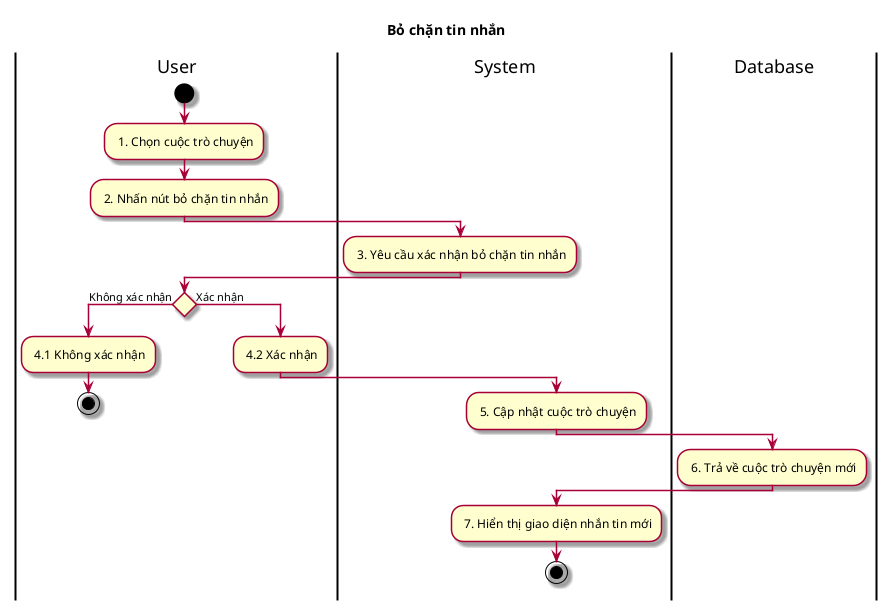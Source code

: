 @startuml ActBoChanTinNhan

skin rose
title Bỏ chặn tin nhắn

|User|
start 
: 1. Chọn cuộc trò chuyện;
: 2. Nhấn nút bỏ chặn tin nhắn;
|System|
: 3. Yêu cầu xác nhận bỏ chặn tin nhắn;
|User|
if () then (Không xác nhận)
: 4.1 Không xác nhận;
stop
else (Xác nhận)
: 4.2 Xác nhận;
|System|
: 5. Cập nhật cuộc trò chuyện;
|Database|
: 6. Trả về cuộc trò chuyện mới;
|System|
: 7. Hiển thị giao diện nhắn tin mới;
stop
@enduml
